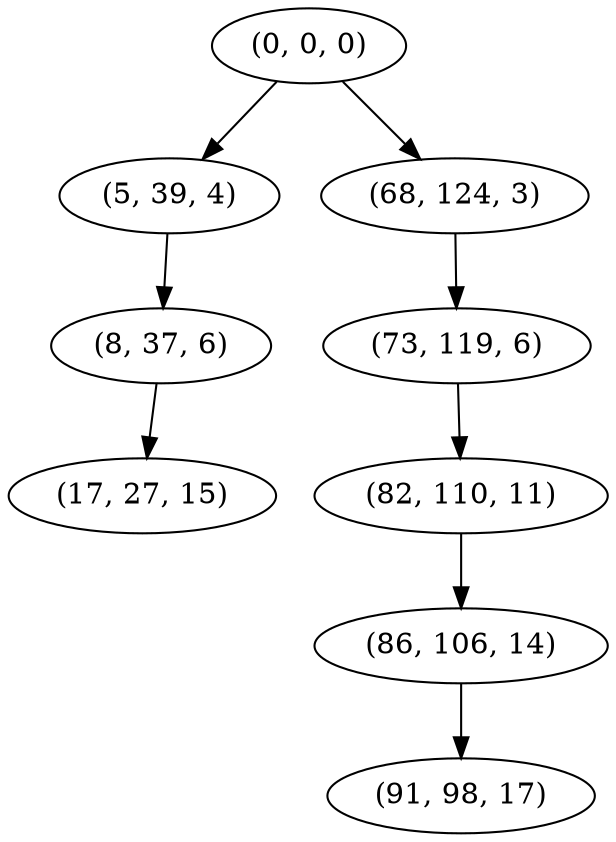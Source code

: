 digraph tree {
    "(0, 0, 0)";
    "(5, 39, 4)";
    "(8, 37, 6)";
    "(17, 27, 15)";
    "(68, 124, 3)";
    "(73, 119, 6)";
    "(82, 110, 11)";
    "(86, 106, 14)";
    "(91, 98, 17)";
    "(0, 0, 0)" -> "(5, 39, 4)";
    "(0, 0, 0)" -> "(68, 124, 3)";
    "(5, 39, 4)" -> "(8, 37, 6)";
    "(8, 37, 6)" -> "(17, 27, 15)";
    "(68, 124, 3)" -> "(73, 119, 6)";
    "(73, 119, 6)" -> "(82, 110, 11)";
    "(82, 110, 11)" -> "(86, 106, 14)";
    "(86, 106, 14)" -> "(91, 98, 17)";
}
